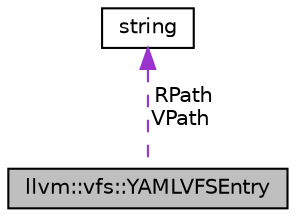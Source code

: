 digraph "llvm::vfs::YAMLVFSEntry"
{
 // LATEX_PDF_SIZE
  bgcolor="transparent";
  edge [fontname="Helvetica",fontsize="10",labelfontname="Helvetica",labelfontsize="10"];
  node [fontname="Helvetica",fontsize="10",shape="box"];
  Node1 [label="llvm::vfs::YAMLVFSEntry",height=0.2,width=0.4,color="black", fillcolor="grey75", style="filled", fontcolor="black",tooltip=" "];
  Node2 -> Node1 [dir="back",color="darkorchid3",fontsize="10",style="dashed",label=" RPath\nVPath" ,fontname="Helvetica"];
  Node2 [label="string",height=0.2,width=0.4,color="black",tooltip=" "];
}
